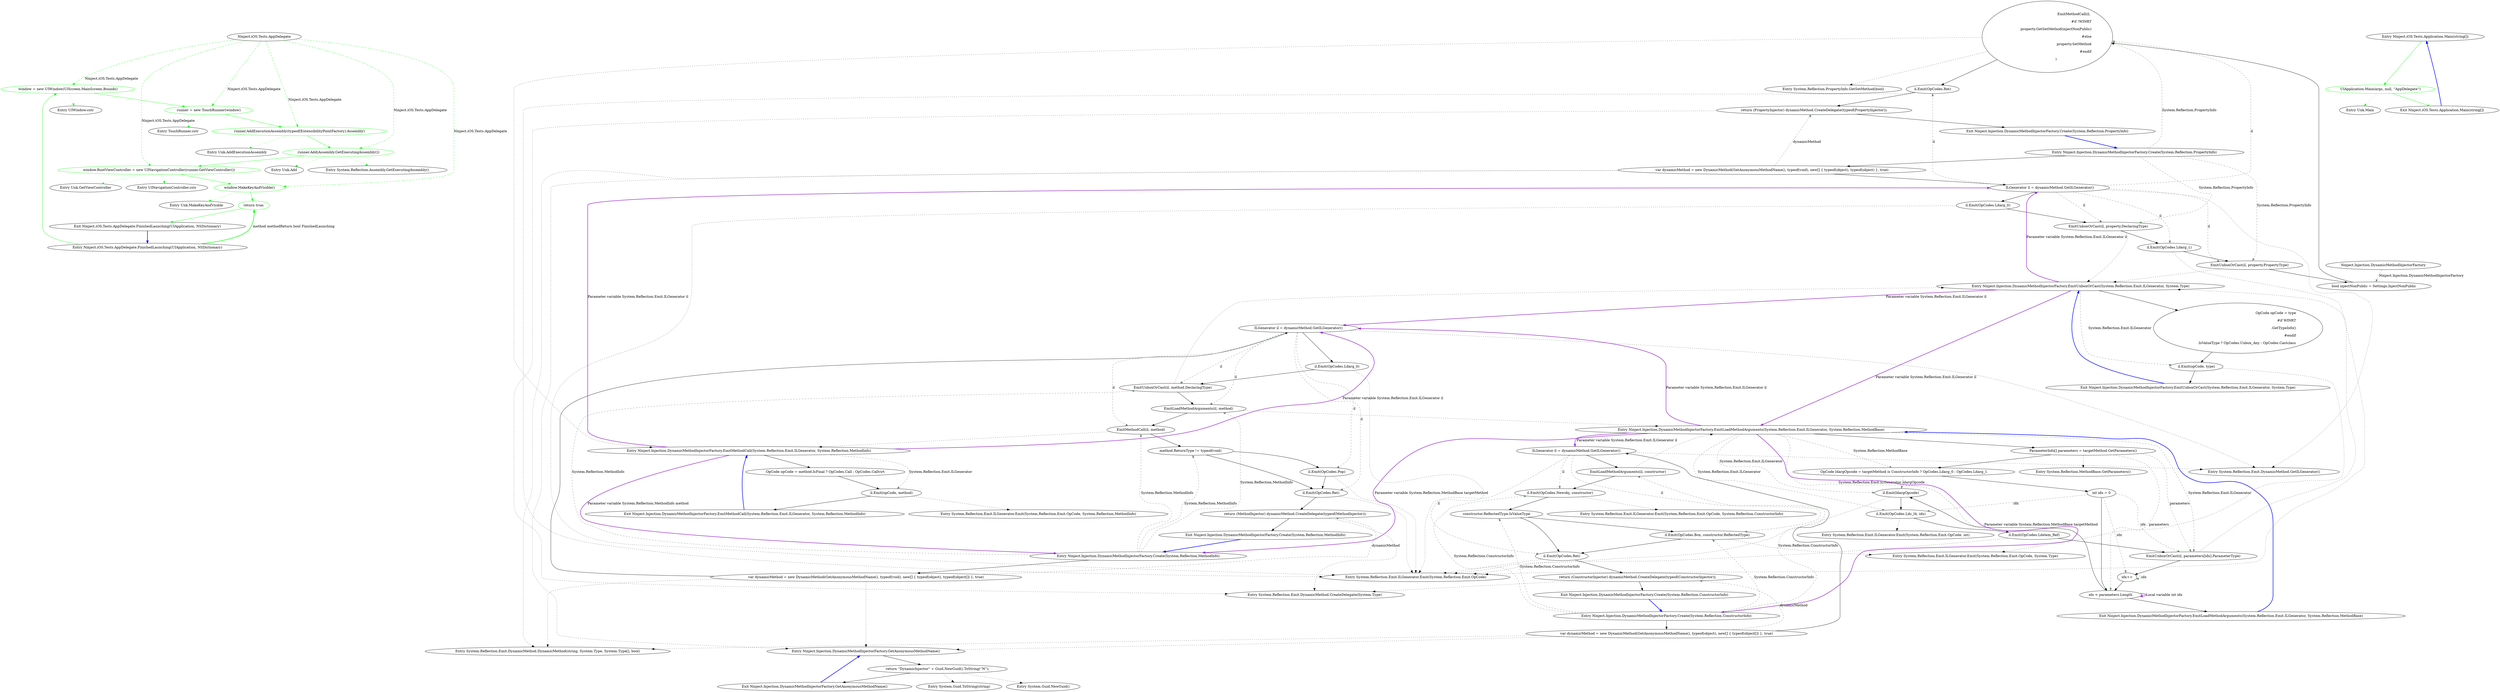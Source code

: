 digraph  {
d1 [label="window = new UIWindow(UIScreen.MainScreen.Bounds)", span="31-31", cluster="Ninject.iOS.Tests.AppDelegate.FinishedLaunching(UIApplication, NSDictionary)", color=green, community=0];
d17 [label="Ninject.iOS.Tests.AppDelegate", span=""];
d0 [label="Entry Ninject.iOS.Tests.AppDelegate.FinishedLaunching(UIApplication, NSDictionary)", span="28-28", cluster="Ninject.iOS.Tests.AppDelegate.FinishedLaunching(UIApplication, NSDictionary)"];
d2 [label="runner = new TouchRunner(window)", span="32-32", cluster="Ninject.iOS.Tests.AppDelegate.FinishedLaunching(UIApplication, NSDictionary)", color=green, community=0];
d9 [label="Entry UIWindow.cstr", span="", cluster="UIWindow.cstr"];
d3 [label="runner.AddExecutionAssembly(typeof(ExtensibilityPointFactory).Assembly)", span="35-35", cluster="Ninject.iOS.Tests.AppDelegate.FinishedLaunching(UIApplication, NSDictionary)", color=green, community=0];
d10 [label="Entry TouchRunner.cstr", span="", cluster="TouchRunner.cstr"];
d4 [label="runner.Add(Assembly.GetExecutingAssembly())", span="38-38", cluster="Ninject.iOS.Tests.AppDelegate.FinishedLaunching(UIApplication, NSDictionary)", color=green, community=0];
d11 [label="Entry Unk.AddExecutionAssembly", span="", cluster="Unk.AddExecutionAssembly"];
d5 [label="window.RootViewController = new UINavigationController(runner.GetViewController())", span="51-51", cluster="Ninject.iOS.Tests.AppDelegate.FinishedLaunching(UIApplication, NSDictionary)", color=green, community=0];
d12 [label="Entry System.Reflection.Assembly.GetExecutingAssembly()", span="0-0", cluster="System.Reflection.Assembly.GetExecutingAssembly()"];
d13 [label="Entry Unk.Add", span="", cluster="Unk.Add"];
d6 [label="window.MakeKeyAndVisible()", span="54-54", cluster="Ninject.iOS.Tests.AppDelegate.FinishedLaunching(UIApplication, NSDictionary)", color=green, community=0];
d14 [label="Entry UINavigationController.cstr", span="", cluster="UINavigationController.cstr"];
d15 [label="Entry Unk.GetViewController", span="", cluster="Unk.GetViewController"];
d7 [label="return true;", span="56-56", cluster="Ninject.iOS.Tests.AppDelegate.FinishedLaunching(UIApplication, NSDictionary)", color=green, community=0];
d16 [label="Entry Unk.MakeKeyAndVisible", span="", cluster="Unk.MakeKeyAndVisible"];
d8 [label="Exit Ninject.iOS.Tests.AppDelegate.FinishedLaunching(UIApplication, NSDictionary)", span="28-28", cluster="Ninject.iOS.Tests.AppDelegate.FinishedLaunching(UIApplication, NSDictionary)"];
m1_31 [label="Entry System.Reflection.PropertyInfo.GetSetMethod(bool)", span="0-0", cluster="System.Reflection.PropertyInfo.GetSetMethod(bool)", file="DynamicMethodInjectorFactory.cs"];
m1_33 [label="Entry Ninject.Injection.DynamicMethodInjectorFactory.Create(System.Reflection.MethodInfo)", span="108-108", cluster="Ninject.Injection.DynamicMethodInjectorFactory.Create(System.Reflection.MethodInfo)", file="DynamicMethodInjectorFactory.cs"];
m1_34 [label="var dynamicMethod = new DynamicMethod(GetAnonymousMethodName(), typeof(void), new[] { typeof(object), typeof(object[]) }, true)", span="116-116", cluster="Ninject.Injection.DynamicMethodInjectorFactory.Create(System.Reflection.MethodInfo)", file="DynamicMethodInjectorFactory.cs"];
m1_37 [label="EmitUnboxOrCast(il, method.DeclaringType)", span="122-122", cluster="Ninject.Injection.DynamicMethodInjectorFactory.Create(System.Reflection.MethodInfo)", file="DynamicMethodInjectorFactory.cs"];
m1_38 [label="EmitLoadMethodArguments(il, method)", span="124-124", cluster="Ninject.Injection.DynamicMethodInjectorFactory.Create(System.Reflection.MethodInfo)", file="DynamicMethodInjectorFactory.cs"];
m1_39 [label="EmitMethodCall(il, method)", span="125-125", cluster="Ninject.Injection.DynamicMethodInjectorFactory.Create(System.Reflection.MethodInfo)", file="DynamicMethodInjectorFactory.cs"];
m1_40 [label="method.ReturnType != typeof(void)", span="127-127", cluster="Ninject.Injection.DynamicMethodInjectorFactory.Create(System.Reflection.MethodInfo)", file="DynamicMethodInjectorFactory.cs"];
m1_35 [label="ILGenerator il = dynamicMethod.GetILGenerator()", span="119-119", cluster="Ninject.Injection.DynamicMethodInjectorFactory.Create(System.Reflection.MethodInfo)", file="DynamicMethodInjectorFactory.cs"];
m1_43 [label="return (MethodInjector) dynamicMethod.CreateDelegate(typeof(MethodInjector));", span="132-132", cluster="Ninject.Injection.DynamicMethodInjectorFactory.Create(System.Reflection.MethodInfo)", file="DynamicMethodInjectorFactory.cs"];
m1_36 [label="il.Emit(OpCodes.Ldarg_0)", span="121-121", cluster="Ninject.Injection.DynamicMethodInjectorFactory.Create(System.Reflection.MethodInfo)", file="DynamicMethodInjectorFactory.cs"];
m1_41 [label="il.Emit(OpCodes.Pop)", span="128-128", cluster="Ninject.Injection.DynamicMethodInjectorFactory.Create(System.Reflection.MethodInfo)", file="DynamicMethodInjectorFactory.cs"];
m1_42 [label="il.Emit(OpCodes.Ret)", span="130-130", cluster="Ninject.Injection.DynamicMethodInjectorFactory.Create(System.Reflection.MethodInfo)", file="DynamicMethodInjectorFactory.cs"];
m1_44 [label="Exit Ninject.Injection.DynamicMethodInjectorFactory.Create(System.Reflection.MethodInfo)", span="108-108", cluster="Ninject.Injection.DynamicMethodInjectorFactory.Create(System.Reflection.MethodInfo)", file="DynamicMethodInjectorFactory.cs"];
m1_66 [label="Entry System.Guid.NewGuid()", span="0-0", cluster="System.Guid.NewGuid()", file="DynamicMethodInjectorFactory.cs"];
m1_67 [label="Entry System.Guid.ToString(string)", span="0-0", cluster="System.Guid.ToString(string)", file="DynamicMethodInjectorFactory.cs"];
m1_12 [label="Entry System.Reflection.Emit.DynamicMethod.GetILGenerator()", span="0-0", cluster="System.Reflection.Emit.DynamicMethod.GetILGenerator()", file="DynamicMethodInjectorFactory.cs"];
m1_13 [label="Entry Ninject.Injection.DynamicMethodInjectorFactory.EmitLoadMethodArguments(System.Reflection.Emit.ILGenerator, System.Reflection.MethodBase)", span="137-137", cluster="Ninject.Injection.DynamicMethodInjectorFactory.EmitLoadMethodArguments(System.Reflection.Emit.ILGenerator, System.Reflection.MethodBase)", file="DynamicMethodInjectorFactory.cs"];
m1_45 [label="ParameterInfo[] parameters = targetMethod.GetParameters()", span="139-139", cluster="Ninject.Injection.DynamicMethodInjectorFactory.EmitLoadMethodArguments(System.Reflection.Emit.ILGenerator, System.Reflection.MethodBase)", file="DynamicMethodInjectorFactory.cs"];
m1_46 [label="OpCode ldargOpcode = targetMethod is ConstructorInfo ? OpCodes.Ldarg_0 : OpCodes.Ldarg_1", span="140-140", cluster="Ninject.Injection.DynamicMethodInjectorFactory.EmitLoadMethodArguments(System.Reflection.Emit.ILGenerator, System.Reflection.MethodBase)", file="DynamicMethodInjectorFactory.cs"];
m1_49 [label="il.Emit(ldargOpcode)", span="144-144", cluster="Ninject.Injection.DynamicMethodInjectorFactory.EmitLoadMethodArguments(System.Reflection.Emit.ILGenerator, System.Reflection.MethodBase)", file="DynamicMethodInjectorFactory.cs"];
m1_50 [label="il.Emit(OpCodes.Ldc_I4, idx)", span="145-145", cluster="Ninject.Injection.DynamicMethodInjectorFactory.EmitLoadMethodArguments(System.Reflection.Emit.ILGenerator, System.Reflection.MethodBase)", file="DynamicMethodInjectorFactory.cs"];
m1_51 [label="il.Emit(OpCodes.Ldelem_Ref)", span="146-146", cluster="Ninject.Injection.DynamicMethodInjectorFactory.EmitLoadMethodArguments(System.Reflection.Emit.ILGenerator, System.Reflection.MethodBase)", file="DynamicMethodInjectorFactory.cs"];
m1_52 [label="EmitUnboxOrCast(il, parameters[idx].ParameterType)", span="148-148", cluster="Ninject.Injection.DynamicMethodInjectorFactory.EmitLoadMethodArguments(System.Reflection.Emit.ILGenerator, System.Reflection.MethodBase)", file="DynamicMethodInjectorFactory.cs"];
m1_48 [label="idx < parameters.Length", span="142-142", cluster="Ninject.Injection.DynamicMethodInjectorFactory.EmitLoadMethodArguments(System.Reflection.Emit.ILGenerator, System.Reflection.MethodBase)", file="DynamicMethodInjectorFactory.cs"];
m1_47 [label="int idx = 0", span="142-142", cluster="Ninject.Injection.DynamicMethodInjectorFactory.EmitLoadMethodArguments(System.Reflection.Emit.ILGenerator, System.Reflection.MethodBase)", file="DynamicMethodInjectorFactory.cs"];
m1_53 [label="idx++", span="142-142", cluster="Ninject.Injection.DynamicMethodInjectorFactory.EmitLoadMethodArguments(System.Reflection.Emit.ILGenerator, System.Reflection.MethodBase)", file="DynamicMethodInjectorFactory.cs"];
m1_54 [label="Exit Ninject.Injection.DynamicMethodInjectorFactory.EmitLoadMethodArguments(System.Reflection.Emit.ILGenerator, System.Reflection.MethodBase)", span="137-137", cluster="Ninject.Injection.DynamicMethodInjectorFactory.EmitLoadMethodArguments(System.Reflection.Emit.ILGenerator, System.Reflection.MethodBase)", file="DynamicMethodInjectorFactory.cs"];
m1_18 [label="Entry Ninject.Injection.DynamicMethodInjectorFactory.Create(System.Reflection.PropertyInfo)", span="65-65", cluster="Ninject.Injection.DynamicMethodInjectorFactory.Create(System.Reflection.PropertyInfo)", file="DynamicMethodInjectorFactory.cs"];
m1_19 [label="var dynamicMethod = new DynamicMethod(GetAnonymousMethodName(), typeof(void), new[] { typeof(object), typeof(object) }, true)", span="73-73", cluster="Ninject.Injection.DynamicMethodInjectorFactory.Create(System.Reflection.PropertyInfo)", file="DynamicMethodInjectorFactory.cs"];
m1_22 [label="EmitUnboxOrCast(il, property.DeclaringType)", span="79-79", cluster="Ninject.Injection.DynamicMethodInjectorFactory.Create(System.Reflection.PropertyInfo)", file="DynamicMethodInjectorFactory.cs"];
m1_24 [label="EmitUnboxOrCast(il, property.PropertyType)", span="82-82", cluster="Ninject.Injection.DynamicMethodInjectorFactory.Create(System.Reflection.PropertyInfo)", file="DynamicMethodInjectorFactory.cs"];
m1_26 [label="EmitMethodCall(il, \r\n#if !WINRT\r\n                property.GetSetMethod(injectNonPublic)\r\n#else\r\n                property.SetMethod\r\n#endif\r\n                )", span="90-96", cluster="Ninject.Injection.DynamicMethodInjectorFactory.Create(System.Reflection.PropertyInfo)", file="DynamicMethodInjectorFactory.cs"];
m1_20 [label="ILGenerator il = dynamicMethod.GetILGenerator()", span="76-76", cluster="Ninject.Injection.DynamicMethodInjectorFactory.Create(System.Reflection.PropertyInfo)", file="DynamicMethodInjectorFactory.cs"];
m1_28 [label="return (PropertyInjector) dynamicMethod.CreateDelegate(typeof(PropertyInjector));", span="99-99", cluster="Ninject.Injection.DynamicMethodInjectorFactory.Create(System.Reflection.PropertyInfo)", file="DynamicMethodInjectorFactory.cs"];
m1_21 [label="il.Emit(OpCodes.Ldarg_0)", span="78-78", cluster="Ninject.Injection.DynamicMethodInjectorFactory.Create(System.Reflection.PropertyInfo)", file="DynamicMethodInjectorFactory.cs"];
m1_23 [label="il.Emit(OpCodes.Ldarg_1)", span="81-81", cluster="Ninject.Injection.DynamicMethodInjectorFactory.Create(System.Reflection.PropertyInfo)", file="DynamicMethodInjectorFactory.cs"];
m1_27 [label="il.Emit(OpCodes.Ret)", span="97-97", cluster="Ninject.Injection.DynamicMethodInjectorFactory.Create(System.Reflection.PropertyInfo)", file="DynamicMethodInjectorFactory.cs"];
m1_25 [label="bool injectNonPublic = Settings.InjectNonPublic", span="85-85", cluster="Ninject.Injection.DynamicMethodInjectorFactory.Create(System.Reflection.PropertyInfo)", file="DynamicMethodInjectorFactory.cs"];
m1_29 [label="Exit Ninject.Injection.DynamicMethodInjectorFactory.Create(System.Reflection.PropertyInfo)", span="65-65", cluster="Ninject.Injection.DynamicMethodInjectorFactory.Create(System.Reflection.PropertyInfo)", file="DynamicMethodInjectorFactory.cs"];
m1_0 [label="Entry Ninject.Injection.DynamicMethodInjectorFactory.Create(System.Reflection.ConstructorInfo)", span="31-31", cluster="Ninject.Injection.DynamicMethodInjectorFactory.Create(System.Reflection.ConstructorInfo)", file="DynamicMethodInjectorFactory.cs"];
m1_1 [label="var dynamicMethod = new DynamicMethod(GetAnonymousMethodName(), typeof(object), new[] { typeof(object[]) }, true)", span="39-39", cluster="Ninject.Injection.DynamicMethodInjectorFactory.Create(System.Reflection.ConstructorInfo)", file="DynamicMethodInjectorFactory.cs"];
m1_3 [label="EmitLoadMethodArguments(il, constructor)", span="44-44", cluster="Ninject.Injection.DynamicMethodInjectorFactory.Create(System.Reflection.ConstructorInfo)", file="DynamicMethodInjectorFactory.cs"];
m1_4 [label="il.Emit(OpCodes.Newobj, constructor)", span="45-45", cluster="Ninject.Injection.DynamicMethodInjectorFactory.Create(System.Reflection.ConstructorInfo)", file="DynamicMethodInjectorFactory.cs"];
m1_5 [label="constructor.ReflectedType.IsValueType", span="48-48", cluster="Ninject.Injection.DynamicMethodInjectorFactory.Create(System.Reflection.ConstructorInfo)", file="DynamicMethodInjectorFactory.cs"];
m1_6 [label="il.Emit(OpCodes.Box, constructor.ReflectedType)", span="49-49", cluster="Ninject.Injection.DynamicMethodInjectorFactory.Create(System.Reflection.ConstructorInfo)", file="DynamicMethodInjectorFactory.cs"];
m1_2 [label="ILGenerator il = dynamicMethod.GetILGenerator()", span="42-42", cluster="Ninject.Injection.DynamicMethodInjectorFactory.Create(System.Reflection.ConstructorInfo)", file="DynamicMethodInjectorFactory.cs"];
m1_8 [label="return (ConstructorInjector) dynamicMethod.CreateDelegate(typeof(ConstructorInjector));", span="56-56", cluster="Ninject.Injection.DynamicMethodInjectorFactory.Create(System.Reflection.ConstructorInfo)", file="DynamicMethodInjectorFactory.cs"];
m1_7 [label="il.Emit(OpCodes.Ret)", span="54-54", cluster="Ninject.Injection.DynamicMethodInjectorFactory.Create(System.Reflection.ConstructorInfo)", file="DynamicMethodInjectorFactory.cs"];
m1_9 [label="Exit Ninject.Injection.DynamicMethodInjectorFactory.Create(System.Reflection.ConstructorInfo)", span="31-31", cluster="Ninject.Injection.DynamicMethodInjectorFactory.Create(System.Reflection.ConstructorInfo)", file="DynamicMethodInjectorFactory.cs"];
m1_15 [label="Entry System.Reflection.Emit.ILGenerator.Emit(System.Reflection.Emit.OpCode, System.Type)", span="0-0", cluster="System.Reflection.Emit.ILGenerator.Emit(System.Reflection.Emit.OpCode, System.Type)", file="DynamicMethodInjectorFactory.cs"];
m1_56 [label="Entry System.Reflection.Emit.ILGenerator.Emit(System.Reflection.Emit.OpCode, int)", span="0-0", cluster="System.Reflection.Emit.ILGenerator.Emit(System.Reflection.Emit.OpCode, int)", file="DynamicMethodInjectorFactory.cs"];
m1_10 [label="Entry System.Reflection.Emit.DynamicMethod.DynamicMethod(string, System.Type, System.Type[], bool)", span="0-0", cluster="System.Reflection.Emit.DynamicMethod.DynamicMethod(string, System.Type, System.Type[], bool)", file="DynamicMethodInjectorFactory.cs"];
m1_17 [label="Entry System.Reflection.Emit.DynamicMethod.CreateDelegate(System.Type)", span="0-0", cluster="System.Reflection.Emit.DynamicMethod.CreateDelegate(System.Type)", file="DynamicMethodInjectorFactory.cs"];
m1_11 [label="Entry Ninject.Injection.DynamicMethodInjectorFactory.GetAnonymousMethodName()", span="168-168", cluster="Ninject.Injection.DynamicMethodInjectorFactory.GetAnonymousMethodName()", file="DynamicMethodInjectorFactory.cs"];
m1_64 [label="return ''DynamicInjector'' + Guid.NewGuid().ToString(''N'');", span="170-170", cluster="Ninject.Injection.DynamicMethodInjectorFactory.GetAnonymousMethodName()", file="DynamicMethodInjectorFactory.cs"];
m1_65 [label="Exit Ninject.Injection.DynamicMethodInjectorFactory.GetAnonymousMethodName()", span="168-168", cluster="Ninject.Injection.DynamicMethodInjectorFactory.GetAnonymousMethodName()", file="DynamicMethodInjectorFactory.cs"];
m1_32 [label="Entry Ninject.Injection.DynamicMethodInjectorFactory.EmitMethodCall(System.Reflection.Emit.ILGenerator, System.Reflection.MethodInfo)", span="152-152", cluster="Ninject.Injection.DynamicMethodInjectorFactory.EmitMethodCall(System.Reflection.Emit.ILGenerator, System.Reflection.MethodInfo)", file="DynamicMethodInjectorFactory.cs"];
m1_57 [label="OpCode opCode = method.IsFinal ? OpCodes.Call : OpCodes.Callvirt", span="154-154", cluster="Ninject.Injection.DynamicMethodInjectorFactory.EmitMethodCall(System.Reflection.Emit.ILGenerator, System.Reflection.MethodInfo)", file="DynamicMethodInjectorFactory.cs"];
m1_58 [label="il.Emit(opCode, method)", span="155-155", cluster="Ninject.Injection.DynamicMethodInjectorFactory.EmitMethodCall(System.Reflection.Emit.ILGenerator, System.Reflection.MethodInfo)", file="DynamicMethodInjectorFactory.cs"];
m1_59 [label="Exit Ninject.Injection.DynamicMethodInjectorFactory.EmitMethodCall(System.Reflection.Emit.ILGenerator, System.Reflection.MethodInfo)", span="152-152", cluster="Ninject.Injection.DynamicMethodInjectorFactory.EmitMethodCall(System.Reflection.Emit.ILGenerator, System.Reflection.MethodInfo)", file="DynamicMethodInjectorFactory.cs"];
m1_16 [label="Entry System.Reflection.Emit.ILGenerator.Emit(System.Reflection.Emit.OpCode)", span="0-0", cluster="System.Reflection.Emit.ILGenerator.Emit(System.Reflection.Emit.OpCode)", file="DynamicMethodInjectorFactory.cs"];
m1_60 [label="Entry System.Reflection.Emit.ILGenerator.Emit(System.Reflection.Emit.OpCode, System.Reflection.MethodInfo)", span="0-0", cluster="System.Reflection.Emit.ILGenerator.Emit(System.Reflection.Emit.OpCode, System.Reflection.MethodInfo)", file="DynamicMethodInjectorFactory.cs"];
m1_55 [label="Entry System.Reflection.MethodBase.GetParameters()", span="0-0", cluster="System.Reflection.MethodBase.GetParameters()", file="DynamicMethodInjectorFactory.cs"];
m1_30 [label="Entry Ninject.Injection.DynamicMethodInjectorFactory.EmitUnboxOrCast(System.Reflection.Emit.ILGenerator, System.Type)", span="158-158", cluster="Ninject.Injection.DynamicMethodInjectorFactory.EmitUnboxOrCast(System.Reflection.Emit.ILGenerator, System.Type)", file="DynamicMethodInjectorFactory.cs"];
m1_61 [label="OpCode opCode = type\r\n#if WINRT\r\n                .GetTypeInfo()\r\n#endif\r\n                .IsValueType ? OpCodes.Unbox_Any : OpCodes.Castclass", span="160-164", cluster="Ninject.Injection.DynamicMethodInjectorFactory.EmitUnboxOrCast(System.Reflection.Emit.ILGenerator, System.Type)", file="DynamicMethodInjectorFactory.cs"];
m1_62 [label="il.Emit(opCode, type)", span="165-165", cluster="Ninject.Injection.DynamicMethodInjectorFactory.EmitUnboxOrCast(System.Reflection.Emit.ILGenerator, System.Type)", file="DynamicMethodInjectorFactory.cs"];
m1_63 [label="Exit Ninject.Injection.DynamicMethodInjectorFactory.EmitUnboxOrCast(System.Reflection.Emit.ILGenerator, System.Type)", span="158-158", cluster="Ninject.Injection.DynamicMethodInjectorFactory.EmitUnboxOrCast(System.Reflection.Emit.ILGenerator, System.Type)", file="DynamicMethodInjectorFactory.cs"];
m1_14 [label="Entry System.Reflection.Emit.ILGenerator.Emit(System.Reflection.Emit.OpCode, System.Reflection.ConstructorInfo)", span="0-0", cluster="System.Reflection.Emit.ILGenerator.Emit(System.Reflection.Emit.OpCode, System.Reflection.ConstructorInfo)", file="DynamicMethodInjectorFactory.cs"];
m1_68 [label="Ninject.Injection.DynamicMethodInjectorFactory", span="", file="DynamicMethodInjectorFactory.cs"];
m2_0 [label="Entry Ninject.iOS.Tests.Application.Main(string[])", span="12-12", cluster="Ninject.iOS.Tests.Application.Main(string[])", file="Main.cs"];
m2_1 [label="UIApplication.Main(args, null, ''AppDelegate'')", span="16-16", cluster="Ninject.iOS.Tests.Application.Main(string[])", color=green, community=0, file="Main.cs"];
m2_2 [label="Exit Ninject.iOS.Tests.Application.Main(string[])", span="12-12", cluster="Ninject.iOS.Tests.Application.Main(string[])", file="Main.cs"];
m2_3 [label="Entry Unk.Main", span="", cluster="Unk.Main", file="Main.cs"];
d1 -> d2  [key=0, style=solid, color=green];
d1 -> d9  [key=2, style=dotted, color=green];
d17 -> d1  [key=1, style=dashed, color=green, label="Ninject.iOS.Tests.AppDelegate"];
d17 -> d2  [key=1, style=dashed, color=green, label="Ninject.iOS.Tests.AppDelegate"];
d17 -> d3  [key=1, style=dashed, color=green, label="Ninject.iOS.Tests.AppDelegate"];
d17 -> d4  [key=1, style=dashed, color=green, label="Ninject.iOS.Tests.AppDelegate"];
d17 -> d5  [key=1, style=dashed, color=green, label="Ninject.iOS.Tests.AppDelegate"];
d17 -> d6  [key=1, style=dashed, color=green, label="Ninject.iOS.Tests.AppDelegate"];
d0 -> d1  [key=0, style=solid, color=green];
d0 -> d7  [key=3, color=green, style=bold, label="method methodReturn bool FinishedLaunching"];
d2 -> d3  [key=0, style=solid, color=green];
d2 -> d10  [key=2, style=dotted, color=green];
d3 -> d4  [key=0, style=solid, color=green];
d3 -> d11  [key=2, style=dotted, color=green];
d4 -> d5  [key=0, style=solid, color=green];
d4 -> d12  [key=2, style=dotted, color=green];
d4 -> d13  [key=2, style=dotted, color=green];
d5 -> d6  [key=0, style=solid, color=green];
d5 -> d14  [key=2, style=dotted, color=green];
d5 -> d15  [key=2, style=dotted, color=green];
d6 -> d7  [key=0, style=solid, color=green];
d6 -> d16  [key=2, style=dotted, color=green];
d7 -> d8  [key=0, style=solid, color=green];
d8 -> d0  [key=0, style=bold, color=blue];
m1_33 -> m1_34  [key=0, style=solid];
m1_33 -> m1_37  [key=1, style=dashed, color=darkseagreen4, label="System.Reflection.MethodInfo"];
m1_33 -> m1_38  [key=1, style=dashed, color=darkseagreen4, label="System.Reflection.MethodInfo"];
m1_33 -> m1_39  [key=1, style=dashed, color=darkseagreen4, label="System.Reflection.MethodInfo"];
m1_33 -> m1_40  [key=1, style=dashed, color=darkseagreen4, label="System.Reflection.MethodInfo"];
m1_34 -> m1_35  [key=0, style=solid];
m1_34 -> m1_10  [key=2, style=dotted];
m1_34 -> m1_11  [key=2, style=dotted];
m1_34 -> m1_43  [key=1, style=dashed, color=darkseagreen4, label=dynamicMethod];
m1_37 -> m1_38  [key=0, style=solid];
m1_37 -> m1_30  [key=2, style=dotted];
m1_38 -> m1_39  [key=0, style=solid];
m1_38 -> m1_13  [key=2, style=dotted];
m1_39 -> m1_40  [key=0, style=solid];
m1_39 -> m1_32  [key=2, style=dotted];
m1_40 -> m1_41  [key=0, style=solid];
m1_40 -> m1_42  [key=0, style=solid];
m1_35 -> m1_36  [key=0, style=solid];
m1_35 -> m1_12  [key=2, style=dotted];
m1_35 -> m1_37  [key=1, style=dashed, color=darkseagreen4, label=il];
m1_35 -> m1_38  [key=1, style=dashed, color=darkseagreen4, label=il];
m1_35 -> m1_39  [key=1, style=dashed, color=darkseagreen4, label=il];
m1_35 -> m1_41  [key=1, style=dashed, color=darkseagreen4, label=il];
m1_35 -> m1_42  [key=1, style=dashed, color=darkseagreen4, label=il];
m1_43 -> m1_44  [key=0, style=solid];
m1_43 -> m1_17  [key=2, style=dotted];
m1_36 -> m1_37  [key=0, style=solid];
m1_36 -> m1_16  [key=2, style=dotted];
m1_41 -> m1_42  [key=0, style=solid];
m1_41 -> m1_16  [key=2, style=dotted];
m1_42 -> m1_43  [key=0, style=solid];
m1_42 -> m1_16  [key=2, style=dotted];
m1_44 -> m1_33  [key=0, style=bold, color=blue];
m1_13 -> m1_45  [key=0, style=solid];
m1_13 -> m1_46  [key=1, style=dashed, color=darkseagreen4, label="System.Reflection.MethodBase"];
m1_13 -> m1_49  [key=1, style=dashed, color=darkseagreen4, label="System.Reflection.Emit.ILGenerator"];
m1_13 -> m1_50  [key=1, style=dashed, color=darkseagreen4, label="System.Reflection.Emit.ILGenerator"];
m1_13 -> m1_51  [key=1, style=dashed, color=darkseagreen4, label="System.Reflection.Emit.ILGenerator"];
m1_13 -> m1_52  [key=1, style=dashed, color=darkseagreen4, label="System.Reflection.Emit.ILGenerator"];
m1_13 -> m1_2  [key=3, color=darkorchid, style=bold, label="Parameter variable System.Reflection.Emit.ILGenerator il"];
m1_13 -> m1_35  [key=3, color=darkorchid, style=bold, label="Parameter variable System.Reflection.Emit.ILGenerator il"];
m1_13 -> m1_0  [key=3, color=darkorchid, style=bold, label="Parameter variable System.Reflection.MethodBase targetMethod"];
m1_13 -> m1_33  [key=3, color=darkorchid, style=bold, label="Parameter variable System.Reflection.MethodBase targetMethod"];
m1_45 -> m1_46  [key=0, style=solid];
m1_45 -> m1_55  [key=2, style=dotted];
m1_45 -> m1_48  [key=1, style=dashed, color=darkseagreen4, label=parameters];
m1_45 -> m1_52  [key=1, style=dashed, color=darkseagreen4, label=parameters];
m1_46 -> m1_47  [key=0, style=solid];
m1_46 -> m1_49  [key=1, style=dashed, color=darkseagreen4, label=ldargOpcode];
m1_49 -> m1_50  [key=0, style=solid];
m1_49 -> m1_16  [key=2, style=dotted];
m1_50 -> m1_51  [key=0, style=solid];
m1_50 -> m1_56  [key=2, style=dotted];
m1_51 -> m1_52  [key=0, style=solid];
m1_51 -> m1_16  [key=2, style=dotted];
m1_52 -> m1_53  [key=0, style=solid];
m1_52 -> m1_30  [key=2, style=dotted];
m1_48 -> m1_49  [key=0, style=solid];
m1_48 -> m1_54  [key=0, style=solid];
m1_48 -> m1_48  [key=3, color=darkorchid, style=bold, label="Local variable int idx"];
m1_47 -> m1_48  [key=0, style=solid];
m1_47 -> m1_50  [key=1, style=dashed, color=darkseagreen4, label=idx];
m1_47 -> m1_52  [key=1, style=dashed, color=darkseagreen4, label=idx];
m1_47 -> m1_53  [key=1, style=dashed, color=darkseagreen4, label=idx];
m1_53 -> m1_48  [key=0, style=solid];
m1_53 -> m1_53  [key=1, style=dashed, color=darkseagreen4, label=idx];
m1_54 -> m1_13  [key=0, style=bold, color=blue];
m1_18 -> m1_19  [key=0, style=solid];
m1_18 -> m1_22  [key=1, style=dashed, color=darkseagreen4, label="System.Reflection.PropertyInfo"];
m1_18 -> m1_24  [key=1, style=dashed, color=darkseagreen4, label="System.Reflection.PropertyInfo"];
m1_18 -> m1_26  [key=1, style=dashed, color=darkseagreen4, label="System.Reflection.PropertyInfo"];
m1_19 -> m1_20  [key=0, style=solid];
m1_19 -> m1_10  [key=2, style=dotted];
m1_19 -> m1_11  [key=2, style=dotted];
m1_19 -> m1_28  [key=1, style=dashed, color=darkseagreen4, label=dynamicMethod];
m1_22 -> m1_23  [key=0, style=solid];
m1_22 -> m1_30  [key=2, style=dotted];
m1_24 -> m1_25  [key=0, style=solid];
m1_24 -> m1_30  [key=2, style=dotted];
m1_26 -> m1_27  [key=0, style=solid];
m1_26 -> m1_31  [key=2, style=dotted];
m1_26 -> m1_32  [key=2, style=dotted];
m1_20 -> m1_21  [key=0, style=solid];
m1_20 -> m1_12  [key=2, style=dotted];
m1_20 -> m1_22  [key=1, style=dashed, color=darkseagreen4, label=il];
m1_20 -> m1_23  [key=1, style=dashed, color=darkseagreen4, label=il];
m1_20 -> m1_24  [key=1, style=dashed, color=darkseagreen4, label=il];
m1_20 -> m1_26  [key=1, style=dashed, color=darkseagreen4, label=il];
m1_20 -> m1_27  [key=1, style=dashed, color=darkseagreen4, label=il];
m1_28 -> m1_29  [key=0, style=solid];
m1_28 -> m1_17  [key=2, style=dotted];
m1_21 -> m1_22  [key=0, style=solid];
m1_21 -> m1_16  [key=2, style=dotted];
m1_23 -> m1_24  [key=0, style=solid];
m1_23 -> m1_16  [key=2, style=dotted];
m1_27 -> m1_28  [key=0, style=solid];
m1_27 -> m1_16  [key=2, style=dotted];
m1_25 -> m1_26  [key=0, style=solid];
m1_29 -> m1_18  [key=0, style=bold, color=blue];
m1_0 -> m1_1  [key=0, style=solid];
m1_0 -> m1_3  [key=1, style=dashed, color=darkseagreen4, label="System.Reflection.ConstructorInfo"];
m1_0 -> m1_4  [key=1, style=dashed, color=darkseagreen4, label="System.Reflection.ConstructorInfo"];
m1_0 -> m1_5  [key=1, style=dashed, color=darkseagreen4, label="System.Reflection.ConstructorInfo"];
m1_0 -> m1_6  [key=1, style=dashed, color=darkseagreen4, label="System.Reflection.ConstructorInfo"];
m1_1 -> m1_2  [key=0, style=solid];
m1_1 -> m1_10  [key=2, style=dotted];
m1_1 -> m1_11  [key=2, style=dotted];
m1_1 -> m1_8  [key=1, style=dashed, color=darkseagreen4, label=dynamicMethod];
m1_3 -> m1_4  [key=0, style=solid];
m1_3 -> m1_13  [key=2, style=dotted];
m1_4 -> m1_5  [key=0, style=solid];
m1_4 -> m1_14  [key=2, style=dotted];
m1_5 -> m1_6  [key=0, style=solid];
m1_5 -> m1_7  [key=0, style=solid];
m1_6 -> m1_7  [key=0, style=solid];
m1_6 -> m1_15  [key=2, style=dotted];
m1_2 -> m1_3  [key=0, style=solid];
m1_2 -> m1_12  [key=2, style=dotted];
m1_2 -> m1_4  [key=1, style=dashed, color=darkseagreen4, label=il];
m1_2 -> m1_6  [key=1, style=dashed, color=darkseagreen4, label=il];
m1_2 -> m1_7  [key=1, style=dashed, color=darkseagreen4, label=il];
m1_8 -> m1_9  [key=0, style=solid];
m1_8 -> m1_17  [key=2, style=dotted];
m1_7 -> m1_8  [key=0, style=solid];
m1_7 -> m1_16  [key=2, style=dotted];
m1_9 -> m1_0  [key=0, style=bold, color=blue];
m1_11 -> m1_64  [key=0, style=solid];
m1_64 -> m1_65  [key=0, style=solid];
m1_64 -> m1_66  [key=2, style=dotted];
m1_64 -> m1_67  [key=2, style=dotted];
m1_65 -> m1_11  [key=0, style=bold, color=blue];
m1_32 -> m1_57  [key=0, style=solid];
m1_32 -> m1_58  [key=1, style=dashed, color=darkseagreen4, label="System.Reflection.Emit.ILGenerator"];
m1_32 -> m1_20  [key=3, color=darkorchid, style=bold, label="Parameter variable System.Reflection.Emit.ILGenerator il"];
m1_32 -> m1_35  [key=3, color=darkorchid, style=bold, label="Parameter variable System.Reflection.Emit.ILGenerator il"];
m1_32 -> m1_33  [key=3, color=darkorchid, style=bold, label="Parameter variable System.Reflection.MethodInfo method"];
m1_57 -> m1_58  [key=0, style=solid];
m1_58 -> m1_59  [key=0, style=solid];
m1_58 -> m1_60  [key=2, style=dotted];
m1_59 -> m1_32  [key=0, style=bold, color=blue];
m1_30 -> m1_61  [key=0, style=solid];
m1_30 -> m1_62  [key=1, style=dashed, color=darkseagreen4, label="System.Reflection.Emit.ILGenerator"];
m1_30 -> m1_20  [key=3, color=darkorchid, style=bold, label="Parameter variable System.Reflection.Emit.ILGenerator il"];
m1_30 -> m1_35  [key=3, color=darkorchid, style=bold, label="Parameter variable System.Reflection.Emit.ILGenerator il"];
m1_30 -> m1_13  [key=3, color=darkorchid, style=bold, label="Parameter variable System.Reflection.Emit.ILGenerator il"];
m1_61 -> m1_62  [key=0, style=solid];
m1_62 -> m1_63  [key=0, style=solid];
m1_62 -> m1_15  [key=2, style=dotted];
m1_63 -> m1_30  [key=0, style=bold, color=blue];
m1_68 -> m1_25  [key=1, style=dashed, color=darkseagreen4, label="Ninject.Injection.DynamicMethodInjectorFactory"];
m2_0 -> m2_1  [key=0, style=solid, color=green];
m2_1 -> m2_2  [key=0, style=solid, color=green];
m2_1 -> m2_3  [key=2, style=dotted, color=green];
m2_2 -> m2_0  [key=0, style=bold, color=blue];
}
